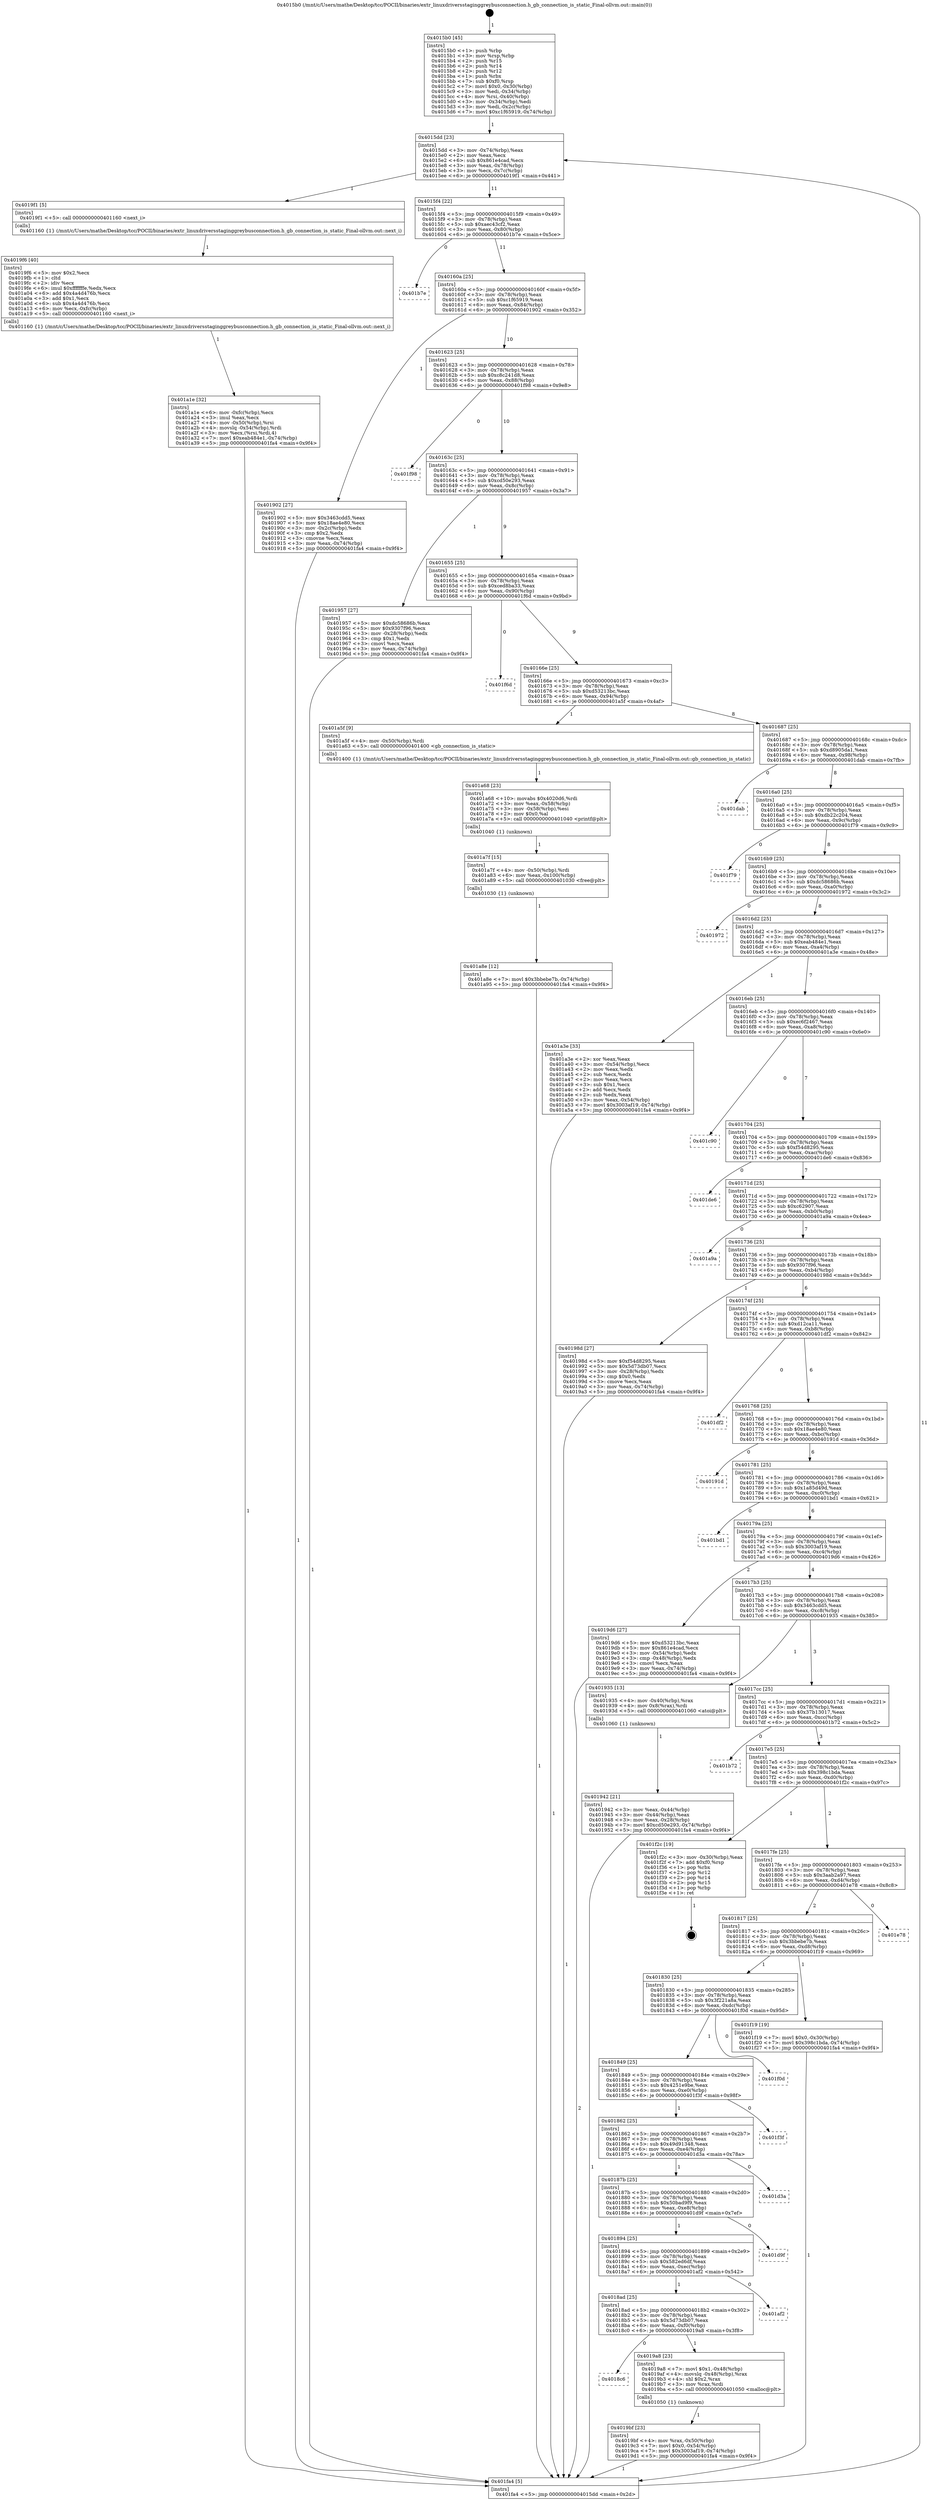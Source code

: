 digraph "0x4015b0" {
  label = "0x4015b0 (/mnt/c/Users/mathe/Desktop/tcc/POCII/binaries/extr_linuxdriversstaginggreybusconnection.h_gb_connection_is_static_Final-ollvm.out::main(0))"
  labelloc = "t"
  node[shape=record]

  Entry [label="",width=0.3,height=0.3,shape=circle,fillcolor=black,style=filled]
  "0x4015dd" [label="{
     0x4015dd [23]\l
     | [instrs]\l
     &nbsp;&nbsp;0x4015dd \<+3\>: mov -0x74(%rbp),%eax\l
     &nbsp;&nbsp;0x4015e0 \<+2\>: mov %eax,%ecx\l
     &nbsp;&nbsp;0x4015e2 \<+6\>: sub $0x861e4cad,%ecx\l
     &nbsp;&nbsp;0x4015e8 \<+3\>: mov %eax,-0x78(%rbp)\l
     &nbsp;&nbsp;0x4015eb \<+3\>: mov %ecx,-0x7c(%rbp)\l
     &nbsp;&nbsp;0x4015ee \<+6\>: je 00000000004019f1 \<main+0x441\>\l
  }"]
  "0x4019f1" [label="{
     0x4019f1 [5]\l
     | [instrs]\l
     &nbsp;&nbsp;0x4019f1 \<+5\>: call 0000000000401160 \<next_i\>\l
     | [calls]\l
     &nbsp;&nbsp;0x401160 \{1\} (/mnt/c/Users/mathe/Desktop/tcc/POCII/binaries/extr_linuxdriversstaginggreybusconnection.h_gb_connection_is_static_Final-ollvm.out::next_i)\l
  }"]
  "0x4015f4" [label="{
     0x4015f4 [22]\l
     | [instrs]\l
     &nbsp;&nbsp;0x4015f4 \<+5\>: jmp 00000000004015f9 \<main+0x49\>\l
     &nbsp;&nbsp;0x4015f9 \<+3\>: mov -0x78(%rbp),%eax\l
     &nbsp;&nbsp;0x4015fc \<+5\>: sub $0xaec43cf2,%eax\l
     &nbsp;&nbsp;0x401601 \<+3\>: mov %eax,-0x80(%rbp)\l
     &nbsp;&nbsp;0x401604 \<+6\>: je 0000000000401b7e \<main+0x5ce\>\l
  }"]
  Exit [label="",width=0.3,height=0.3,shape=circle,fillcolor=black,style=filled,peripheries=2]
  "0x401b7e" [label="{
     0x401b7e\l
  }", style=dashed]
  "0x40160a" [label="{
     0x40160a [25]\l
     | [instrs]\l
     &nbsp;&nbsp;0x40160a \<+5\>: jmp 000000000040160f \<main+0x5f\>\l
     &nbsp;&nbsp;0x40160f \<+3\>: mov -0x78(%rbp),%eax\l
     &nbsp;&nbsp;0x401612 \<+5\>: sub $0xc1f65919,%eax\l
     &nbsp;&nbsp;0x401617 \<+6\>: mov %eax,-0x84(%rbp)\l
     &nbsp;&nbsp;0x40161d \<+6\>: je 0000000000401902 \<main+0x352\>\l
  }"]
  "0x401a8e" [label="{
     0x401a8e [12]\l
     | [instrs]\l
     &nbsp;&nbsp;0x401a8e \<+7\>: movl $0x3bbebe7b,-0x74(%rbp)\l
     &nbsp;&nbsp;0x401a95 \<+5\>: jmp 0000000000401fa4 \<main+0x9f4\>\l
  }"]
  "0x401902" [label="{
     0x401902 [27]\l
     | [instrs]\l
     &nbsp;&nbsp;0x401902 \<+5\>: mov $0x3463cdd5,%eax\l
     &nbsp;&nbsp;0x401907 \<+5\>: mov $0x18ae4e80,%ecx\l
     &nbsp;&nbsp;0x40190c \<+3\>: mov -0x2c(%rbp),%edx\l
     &nbsp;&nbsp;0x40190f \<+3\>: cmp $0x2,%edx\l
     &nbsp;&nbsp;0x401912 \<+3\>: cmovne %ecx,%eax\l
     &nbsp;&nbsp;0x401915 \<+3\>: mov %eax,-0x74(%rbp)\l
     &nbsp;&nbsp;0x401918 \<+5\>: jmp 0000000000401fa4 \<main+0x9f4\>\l
  }"]
  "0x401623" [label="{
     0x401623 [25]\l
     | [instrs]\l
     &nbsp;&nbsp;0x401623 \<+5\>: jmp 0000000000401628 \<main+0x78\>\l
     &nbsp;&nbsp;0x401628 \<+3\>: mov -0x78(%rbp),%eax\l
     &nbsp;&nbsp;0x40162b \<+5\>: sub $0xc8c241d8,%eax\l
     &nbsp;&nbsp;0x401630 \<+6\>: mov %eax,-0x88(%rbp)\l
     &nbsp;&nbsp;0x401636 \<+6\>: je 0000000000401f98 \<main+0x9e8\>\l
  }"]
  "0x401fa4" [label="{
     0x401fa4 [5]\l
     | [instrs]\l
     &nbsp;&nbsp;0x401fa4 \<+5\>: jmp 00000000004015dd \<main+0x2d\>\l
  }"]
  "0x4015b0" [label="{
     0x4015b0 [45]\l
     | [instrs]\l
     &nbsp;&nbsp;0x4015b0 \<+1\>: push %rbp\l
     &nbsp;&nbsp;0x4015b1 \<+3\>: mov %rsp,%rbp\l
     &nbsp;&nbsp;0x4015b4 \<+2\>: push %r15\l
     &nbsp;&nbsp;0x4015b6 \<+2\>: push %r14\l
     &nbsp;&nbsp;0x4015b8 \<+2\>: push %r12\l
     &nbsp;&nbsp;0x4015ba \<+1\>: push %rbx\l
     &nbsp;&nbsp;0x4015bb \<+7\>: sub $0xf0,%rsp\l
     &nbsp;&nbsp;0x4015c2 \<+7\>: movl $0x0,-0x30(%rbp)\l
     &nbsp;&nbsp;0x4015c9 \<+3\>: mov %edi,-0x34(%rbp)\l
     &nbsp;&nbsp;0x4015cc \<+4\>: mov %rsi,-0x40(%rbp)\l
     &nbsp;&nbsp;0x4015d0 \<+3\>: mov -0x34(%rbp),%edi\l
     &nbsp;&nbsp;0x4015d3 \<+3\>: mov %edi,-0x2c(%rbp)\l
     &nbsp;&nbsp;0x4015d6 \<+7\>: movl $0xc1f65919,-0x74(%rbp)\l
  }"]
  "0x401a7f" [label="{
     0x401a7f [15]\l
     | [instrs]\l
     &nbsp;&nbsp;0x401a7f \<+4\>: mov -0x50(%rbp),%rdi\l
     &nbsp;&nbsp;0x401a83 \<+6\>: mov %eax,-0x100(%rbp)\l
     &nbsp;&nbsp;0x401a89 \<+5\>: call 0000000000401030 \<free@plt\>\l
     | [calls]\l
     &nbsp;&nbsp;0x401030 \{1\} (unknown)\l
  }"]
  "0x401f98" [label="{
     0x401f98\l
  }", style=dashed]
  "0x40163c" [label="{
     0x40163c [25]\l
     | [instrs]\l
     &nbsp;&nbsp;0x40163c \<+5\>: jmp 0000000000401641 \<main+0x91\>\l
     &nbsp;&nbsp;0x401641 \<+3\>: mov -0x78(%rbp),%eax\l
     &nbsp;&nbsp;0x401644 \<+5\>: sub $0xcd50e293,%eax\l
     &nbsp;&nbsp;0x401649 \<+6\>: mov %eax,-0x8c(%rbp)\l
     &nbsp;&nbsp;0x40164f \<+6\>: je 0000000000401957 \<main+0x3a7\>\l
  }"]
  "0x401a68" [label="{
     0x401a68 [23]\l
     | [instrs]\l
     &nbsp;&nbsp;0x401a68 \<+10\>: movabs $0x4020d6,%rdi\l
     &nbsp;&nbsp;0x401a72 \<+3\>: mov %eax,-0x58(%rbp)\l
     &nbsp;&nbsp;0x401a75 \<+3\>: mov -0x58(%rbp),%esi\l
     &nbsp;&nbsp;0x401a78 \<+2\>: mov $0x0,%al\l
     &nbsp;&nbsp;0x401a7a \<+5\>: call 0000000000401040 \<printf@plt\>\l
     | [calls]\l
     &nbsp;&nbsp;0x401040 \{1\} (unknown)\l
  }"]
  "0x401957" [label="{
     0x401957 [27]\l
     | [instrs]\l
     &nbsp;&nbsp;0x401957 \<+5\>: mov $0xdc58686b,%eax\l
     &nbsp;&nbsp;0x40195c \<+5\>: mov $0x9307f96,%ecx\l
     &nbsp;&nbsp;0x401961 \<+3\>: mov -0x28(%rbp),%edx\l
     &nbsp;&nbsp;0x401964 \<+3\>: cmp $0x1,%edx\l
     &nbsp;&nbsp;0x401967 \<+3\>: cmovl %ecx,%eax\l
     &nbsp;&nbsp;0x40196a \<+3\>: mov %eax,-0x74(%rbp)\l
     &nbsp;&nbsp;0x40196d \<+5\>: jmp 0000000000401fa4 \<main+0x9f4\>\l
  }"]
  "0x401655" [label="{
     0x401655 [25]\l
     | [instrs]\l
     &nbsp;&nbsp;0x401655 \<+5\>: jmp 000000000040165a \<main+0xaa\>\l
     &nbsp;&nbsp;0x40165a \<+3\>: mov -0x78(%rbp),%eax\l
     &nbsp;&nbsp;0x40165d \<+5\>: sub $0xced8ba33,%eax\l
     &nbsp;&nbsp;0x401662 \<+6\>: mov %eax,-0x90(%rbp)\l
     &nbsp;&nbsp;0x401668 \<+6\>: je 0000000000401f6d \<main+0x9bd\>\l
  }"]
  "0x401a1e" [label="{
     0x401a1e [32]\l
     | [instrs]\l
     &nbsp;&nbsp;0x401a1e \<+6\>: mov -0xfc(%rbp),%ecx\l
     &nbsp;&nbsp;0x401a24 \<+3\>: imul %eax,%ecx\l
     &nbsp;&nbsp;0x401a27 \<+4\>: mov -0x50(%rbp),%rsi\l
     &nbsp;&nbsp;0x401a2b \<+4\>: movslq -0x54(%rbp),%rdi\l
     &nbsp;&nbsp;0x401a2f \<+3\>: mov %ecx,(%rsi,%rdi,4)\l
     &nbsp;&nbsp;0x401a32 \<+7\>: movl $0xeab484e1,-0x74(%rbp)\l
     &nbsp;&nbsp;0x401a39 \<+5\>: jmp 0000000000401fa4 \<main+0x9f4\>\l
  }"]
  "0x401f6d" [label="{
     0x401f6d\l
  }", style=dashed]
  "0x40166e" [label="{
     0x40166e [25]\l
     | [instrs]\l
     &nbsp;&nbsp;0x40166e \<+5\>: jmp 0000000000401673 \<main+0xc3\>\l
     &nbsp;&nbsp;0x401673 \<+3\>: mov -0x78(%rbp),%eax\l
     &nbsp;&nbsp;0x401676 \<+5\>: sub $0xd53213bc,%eax\l
     &nbsp;&nbsp;0x40167b \<+6\>: mov %eax,-0x94(%rbp)\l
     &nbsp;&nbsp;0x401681 \<+6\>: je 0000000000401a5f \<main+0x4af\>\l
  }"]
  "0x4019f6" [label="{
     0x4019f6 [40]\l
     | [instrs]\l
     &nbsp;&nbsp;0x4019f6 \<+5\>: mov $0x2,%ecx\l
     &nbsp;&nbsp;0x4019fb \<+1\>: cltd\l
     &nbsp;&nbsp;0x4019fc \<+2\>: idiv %ecx\l
     &nbsp;&nbsp;0x4019fe \<+6\>: imul $0xfffffffe,%edx,%ecx\l
     &nbsp;&nbsp;0x401a04 \<+6\>: add $0x4a4d476b,%ecx\l
     &nbsp;&nbsp;0x401a0a \<+3\>: add $0x1,%ecx\l
     &nbsp;&nbsp;0x401a0d \<+6\>: sub $0x4a4d476b,%ecx\l
     &nbsp;&nbsp;0x401a13 \<+6\>: mov %ecx,-0xfc(%rbp)\l
     &nbsp;&nbsp;0x401a19 \<+5\>: call 0000000000401160 \<next_i\>\l
     | [calls]\l
     &nbsp;&nbsp;0x401160 \{1\} (/mnt/c/Users/mathe/Desktop/tcc/POCII/binaries/extr_linuxdriversstaginggreybusconnection.h_gb_connection_is_static_Final-ollvm.out::next_i)\l
  }"]
  "0x401a5f" [label="{
     0x401a5f [9]\l
     | [instrs]\l
     &nbsp;&nbsp;0x401a5f \<+4\>: mov -0x50(%rbp),%rdi\l
     &nbsp;&nbsp;0x401a63 \<+5\>: call 0000000000401400 \<gb_connection_is_static\>\l
     | [calls]\l
     &nbsp;&nbsp;0x401400 \{1\} (/mnt/c/Users/mathe/Desktop/tcc/POCII/binaries/extr_linuxdriversstaginggreybusconnection.h_gb_connection_is_static_Final-ollvm.out::gb_connection_is_static)\l
  }"]
  "0x401687" [label="{
     0x401687 [25]\l
     | [instrs]\l
     &nbsp;&nbsp;0x401687 \<+5\>: jmp 000000000040168c \<main+0xdc\>\l
     &nbsp;&nbsp;0x40168c \<+3\>: mov -0x78(%rbp),%eax\l
     &nbsp;&nbsp;0x40168f \<+5\>: sub $0xd8905da1,%eax\l
     &nbsp;&nbsp;0x401694 \<+6\>: mov %eax,-0x98(%rbp)\l
     &nbsp;&nbsp;0x40169a \<+6\>: je 0000000000401dab \<main+0x7fb\>\l
  }"]
  "0x4019bf" [label="{
     0x4019bf [23]\l
     | [instrs]\l
     &nbsp;&nbsp;0x4019bf \<+4\>: mov %rax,-0x50(%rbp)\l
     &nbsp;&nbsp;0x4019c3 \<+7\>: movl $0x0,-0x54(%rbp)\l
     &nbsp;&nbsp;0x4019ca \<+7\>: movl $0x3003af19,-0x74(%rbp)\l
     &nbsp;&nbsp;0x4019d1 \<+5\>: jmp 0000000000401fa4 \<main+0x9f4\>\l
  }"]
  "0x401dab" [label="{
     0x401dab\l
  }", style=dashed]
  "0x4016a0" [label="{
     0x4016a0 [25]\l
     | [instrs]\l
     &nbsp;&nbsp;0x4016a0 \<+5\>: jmp 00000000004016a5 \<main+0xf5\>\l
     &nbsp;&nbsp;0x4016a5 \<+3\>: mov -0x78(%rbp),%eax\l
     &nbsp;&nbsp;0x4016a8 \<+5\>: sub $0xdb22c204,%eax\l
     &nbsp;&nbsp;0x4016ad \<+6\>: mov %eax,-0x9c(%rbp)\l
     &nbsp;&nbsp;0x4016b3 \<+6\>: je 0000000000401f79 \<main+0x9c9\>\l
  }"]
  "0x4018c6" [label="{
     0x4018c6\l
  }", style=dashed]
  "0x401f79" [label="{
     0x401f79\l
  }", style=dashed]
  "0x4016b9" [label="{
     0x4016b9 [25]\l
     | [instrs]\l
     &nbsp;&nbsp;0x4016b9 \<+5\>: jmp 00000000004016be \<main+0x10e\>\l
     &nbsp;&nbsp;0x4016be \<+3\>: mov -0x78(%rbp),%eax\l
     &nbsp;&nbsp;0x4016c1 \<+5\>: sub $0xdc58686b,%eax\l
     &nbsp;&nbsp;0x4016c6 \<+6\>: mov %eax,-0xa0(%rbp)\l
     &nbsp;&nbsp;0x4016cc \<+6\>: je 0000000000401972 \<main+0x3c2\>\l
  }"]
  "0x4019a8" [label="{
     0x4019a8 [23]\l
     | [instrs]\l
     &nbsp;&nbsp;0x4019a8 \<+7\>: movl $0x1,-0x48(%rbp)\l
     &nbsp;&nbsp;0x4019af \<+4\>: movslq -0x48(%rbp),%rax\l
     &nbsp;&nbsp;0x4019b3 \<+4\>: shl $0x2,%rax\l
     &nbsp;&nbsp;0x4019b7 \<+3\>: mov %rax,%rdi\l
     &nbsp;&nbsp;0x4019ba \<+5\>: call 0000000000401050 \<malloc@plt\>\l
     | [calls]\l
     &nbsp;&nbsp;0x401050 \{1\} (unknown)\l
  }"]
  "0x401972" [label="{
     0x401972\l
  }", style=dashed]
  "0x4016d2" [label="{
     0x4016d2 [25]\l
     | [instrs]\l
     &nbsp;&nbsp;0x4016d2 \<+5\>: jmp 00000000004016d7 \<main+0x127\>\l
     &nbsp;&nbsp;0x4016d7 \<+3\>: mov -0x78(%rbp),%eax\l
     &nbsp;&nbsp;0x4016da \<+5\>: sub $0xeab484e1,%eax\l
     &nbsp;&nbsp;0x4016df \<+6\>: mov %eax,-0xa4(%rbp)\l
     &nbsp;&nbsp;0x4016e5 \<+6\>: je 0000000000401a3e \<main+0x48e\>\l
  }"]
  "0x4018ad" [label="{
     0x4018ad [25]\l
     | [instrs]\l
     &nbsp;&nbsp;0x4018ad \<+5\>: jmp 00000000004018b2 \<main+0x302\>\l
     &nbsp;&nbsp;0x4018b2 \<+3\>: mov -0x78(%rbp),%eax\l
     &nbsp;&nbsp;0x4018b5 \<+5\>: sub $0x5d73db07,%eax\l
     &nbsp;&nbsp;0x4018ba \<+6\>: mov %eax,-0xf0(%rbp)\l
     &nbsp;&nbsp;0x4018c0 \<+6\>: je 00000000004019a8 \<main+0x3f8\>\l
  }"]
  "0x401a3e" [label="{
     0x401a3e [33]\l
     | [instrs]\l
     &nbsp;&nbsp;0x401a3e \<+2\>: xor %eax,%eax\l
     &nbsp;&nbsp;0x401a40 \<+3\>: mov -0x54(%rbp),%ecx\l
     &nbsp;&nbsp;0x401a43 \<+2\>: mov %eax,%edx\l
     &nbsp;&nbsp;0x401a45 \<+2\>: sub %ecx,%edx\l
     &nbsp;&nbsp;0x401a47 \<+2\>: mov %eax,%ecx\l
     &nbsp;&nbsp;0x401a49 \<+3\>: sub $0x1,%ecx\l
     &nbsp;&nbsp;0x401a4c \<+2\>: add %ecx,%edx\l
     &nbsp;&nbsp;0x401a4e \<+2\>: sub %edx,%eax\l
     &nbsp;&nbsp;0x401a50 \<+3\>: mov %eax,-0x54(%rbp)\l
     &nbsp;&nbsp;0x401a53 \<+7\>: movl $0x3003af19,-0x74(%rbp)\l
     &nbsp;&nbsp;0x401a5a \<+5\>: jmp 0000000000401fa4 \<main+0x9f4\>\l
  }"]
  "0x4016eb" [label="{
     0x4016eb [25]\l
     | [instrs]\l
     &nbsp;&nbsp;0x4016eb \<+5\>: jmp 00000000004016f0 \<main+0x140\>\l
     &nbsp;&nbsp;0x4016f0 \<+3\>: mov -0x78(%rbp),%eax\l
     &nbsp;&nbsp;0x4016f3 \<+5\>: sub $0xec6f2467,%eax\l
     &nbsp;&nbsp;0x4016f8 \<+6\>: mov %eax,-0xa8(%rbp)\l
     &nbsp;&nbsp;0x4016fe \<+6\>: je 0000000000401c90 \<main+0x6e0\>\l
  }"]
  "0x401af2" [label="{
     0x401af2\l
  }", style=dashed]
  "0x401c90" [label="{
     0x401c90\l
  }", style=dashed]
  "0x401704" [label="{
     0x401704 [25]\l
     | [instrs]\l
     &nbsp;&nbsp;0x401704 \<+5\>: jmp 0000000000401709 \<main+0x159\>\l
     &nbsp;&nbsp;0x401709 \<+3\>: mov -0x78(%rbp),%eax\l
     &nbsp;&nbsp;0x40170c \<+5\>: sub $0xf54d8295,%eax\l
     &nbsp;&nbsp;0x401711 \<+6\>: mov %eax,-0xac(%rbp)\l
     &nbsp;&nbsp;0x401717 \<+6\>: je 0000000000401de6 \<main+0x836\>\l
  }"]
  "0x401894" [label="{
     0x401894 [25]\l
     | [instrs]\l
     &nbsp;&nbsp;0x401894 \<+5\>: jmp 0000000000401899 \<main+0x2e9\>\l
     &nbsp;&nbsp;0x401899 \<+3\>: mov -0x78(%rbp),%eax\l
     &nbsp;&nbsp;0x40189c \<+5\>: sub $0x582ed6df,%eax\l
     &nbsp;&nbsp;0x4018a1 \<+6\>: mov %eax,-0xec(%rbp)\l
     &nbsp;&nbsp;0x4018a7 \<+6\>: je 0000000000401af2 \<main+0x542\>\l
  }"]
  "0x401de6" [label="{
     0x401de6\l
  }", style=dashed]
  "0x40171d" [label="{
     0x40171d [25]\l
     | [instrs]\l
     &nbsp;&nbsp;0x40171d \<+5\>: jmp 0000000000401722 \<main+0x172\>\l
     &nbsp;&nbsp;0x401722 \<+3\>: mov -0x78(%rbp),%eax\l
     &nbsp;&nbsp;0x401725 \<+5\>: sub $0xc62907,%eax\l
     &nbsp;&nbsp;0x40172a \<+6\>: mov %eax,-0xb0(%rbp)\l
     &nbsp;&nbsp;0x401730 \<+6\>: je 0000000000401a9a \<main+0x4ea\>\l
  }"]
  "0x401d9f" [label="{
     0x401d9f\l
  }", style=dashed]
  "0x401a9a" [label="{
     0x401a9a\l
  }", style=dashed]
  "0x401736" [label="{
     0x401736 [25]\l
     | [instrs]\l
     &nbsp;&nbsp;0x401736 \<+5\>: jmp 000000000040173b \<main+0x18b\>\l
     &nbsp;&nbsp;0x40173b \<+3\>: mov -0x78(%rbp),%eax\l
     &nbsp;&nbsp;0x40173e \<+5\>: sub $0x9307f96,%eax\l
     &nbsp;&nbsp;0x401743 \<+6\>: mov %eax,-0xb4(%rbp)\l
     &nbsp;&nbsp;0x401749 \<+6\>: je 000000000040198d \<main+0x3dd\>\l
  }"]
  "0x40187b" [label="{
     0x40187b [25]\l
     | [instrs]\l
     &nbsp;&nbsp;0x40187b \<+5\>: jmp 0000000000401880 \<main+0x2d0\>\l
     &nbsp;&nbsp;0x401880 \<+3\>: mov -0x78(%rbp),%eax\l
     &nbsp;&nbsp;0x401883 \<+5\>: sub $0x50bad9f9,%eax\l
     &nbsp;&nbsp;0x401888 \<+6\>: mov %eax,-0xe8(%rbp)\l
     &nbsp;&nbsp;0x40188e \<+6\>: je 0000000000401d9f \<main+0x7ef\>\l
  }"]
  "0x40198d" [label="{
     0x40198d [27]\l
     | [instrs]\l
     &nbsp;&nbsp;0x40198d \<+5\>: mov $0xf54d8295,%eax\l
     &nbsp;&nbsp;0x401992 \<+5\>: mov $0x5d73db07,%ecx\l
     &nbsp;&nbsp;0x401997 \<+3\>: mov -0x28(%rbp),%edx\l
     &nbsp;&nbsp;0x40199a \<+3\>: cmp $0x0,%edx\l
     &nbsp;&nbsp;0x40199d \<+3\>: cmove %ecx,%eax\l
     &nbsp;&nbsp;0x4019a0 \<+3\>: mov %eax,-0x74(%rbp)\l
     &nbsp;&nbsp;0x4019a3 \<+5\>: jmp 0000000000401fa4 \<main+0x9f4\>\l
  }"]
  "0x40174f" [label="{
     0x40174f [25]\l
     | [instrs]\l
     &nbsp;&nbsp;0x40174f \<+5\>: jmp 0000000000401754 \<main+0x1a4\>\l
     &nbsp;&nbsp;0x401754 \<+3\>: mov -0x78(%rbp),%eax\l
     &nbsp;&nbsp;0x401757 \<+5\>: sub $0xd12ca11,%eax\l
     &nbsp;&nbsp;0x40175c \<+6\>: mov %eax,-0xb8(%rbp)\l
     &nbsp;&nbsp;0x401762 \<+6\>: je 0000000000401df2 \<main+0x842\>\l
  }"]
  "0x401d3a" [label="{
     0x401d3a\l
  }", style=dashed]
  "0x401df2" [label="{
     0x401df2\l
  }", style=dashed]
  "0x401768" [label="{
     0x401768 [25]\l
     | [instrs]\l
     &nbsp;&nbsp;0x401768 \<+5\>: jmp 000000000040176d \<main+0x1bd\>\l
     &nbsp;&nbsp;0x40176d \<+3\>: mov -0x78(%rbp),%eax\l
     &nbsp;&nbsp;0x401770 \<+5\>: sub $0x18ae4e80,%eax\l
     &nbsp;&nbsp;0x401775 \<+6\>: mov %eax,-0xbc(%rbp)\l
     &nbsp;&nbsp;0x40177b \<+6\>: je 000000000040191d \<main+0x36d\>\l
  }"]
  "0x401862" [label="{
     0x401862 [25]\l
     | [instrs]\l
     &nbsp;&nbsp;0x401862 \<+5\>: jmp 0000000000401867 \<main+0x2b7\>\l
     &nbsp;&nbsp;0x401867 \<+3\>: mov -0x78(%rbp),%eax\l
     &nbsp;&nbsp;0x40186a \<+5\>: sub $0x49d91348,%eax\l
     &nbsp;&nbsp;0x40186f \<+6\>: mov %eax,-0xe4(%rbp)\l
     &nbsp;&nbsp;0x401875 \<+6\>: je 0000000000401d3a \<main+0x78a\>\l
  }"]
  "0x40191d" [label="{
     0x40191d\l
  }", style=dashed]
  "0x401781" [label="{
     0x401781 [25]\l
     | [instrs]\l
     &nbsp;&nbsp;0x401781 \<+5\>: jmp 0000000000401786 \<main+0x1d6\>\l
     &nbsp;&nbsp;0x401786 \<+3\>: mov -0x78(%rbp),%eax\l
     &nbsp;&nbsp;0x401789 \<+5\>: sub $0x1a85d49d,%eax\l
     &nbsp;&nbsp;0x40178e \<+6\>: mov %eax,-0xc0(%rbp)\l
     &nbsp;&nbsp;0x401794 \<+6\>: je 0000000000401bd1 \<main+0x621\>\l
  }"]
  "0x401f3f" [label="{
     0x401f3f\l
  }", style=dashed]
  "0x401bd1" [label="{
     0x401bd1\l
  }", style=dashed]
  "0x40179a" [label="{
     0x40179a [25]\l
     | [instrs]\l
     &nbsp;&nbsp;0x40179a \<+5\>: jmp 000000000040179f \<main+0x1ef\>\l
     &nbsp;&nbsp;0x40179f \<+3\>: mov -0x78(%rbp),%eax\l
     &nbsp;&nbsp;0x4017a2 \<+5\>: sub $0x3003af19,%eax\l
     &nbsp;&nbsp;0x4017a7 \<+6\>: mov %eax,-0xc4(%rbp)\l
     &nbsp;&nbsp;0x4017ad \<+6\>: je 00000000004019d6 \<main+0x426\>\l
  }"]
  "0x401849" [label="{
     0x401849 [25]\l
     | [instrs]\l
     &nbsp;&nbsp;0x401849 \<+5\>: jmp 000000000040184e \<main+0x29e\>\l
     &nbsp;&nbsp;0x40184e \<+3\>: mov -0x78(%rbp),%eax\l
     &nbsp;&nbsp;0x401851 \<+5\>: sub $0x4251e9be,%eax\l
     &nbsp;&nbsp;0x401856 \<+6\>: mov %eax,-0xe0(%rbp)\l
     &nbsp;&nbsp;0x40185c \<+6\>: je 0000000000401f3f \<main+0x98f\>\l
  }"]
  "0x4019d6" [label="{
     0x4019d6 [27]\l
     | [instrs]\l
     &nbsp;&nbsp;0x4019d6 \<+5\>: mov $0xd53213bc,%eax\l
     &nbsp;&nbsp;0x4019db \<+5\>: mov $0x861e4cad,%ecx\l
     &nbsp;&nbsp;0x4019e0 \<+3\>: mov -0x54(%rbp),%edx\l
     &nbsp;&nbsp;0x4019e3 \<+3\>: cmp -0x48(%rbp),%edx\l
     &nbsp;&nbsp;0x4019e6 \<+3\>: cmovl %ecx,%eax\l
     &nbsp;&nbsp;0x4019e9 \<+3\>: mov %eax,-0x74(%rbp)\l
     &nbsp;&nbsp;0x4019ec \<+5\>: jmp 0000000000401fa4 \<main+0x9f4\>\l
  }"]
  "0x4017b3" [label="{
     0x4017b3 [25]\l
     | [instrs]\l
     &nbsp;&nbsp;0x4017b3 \<+5\>: jmp 00000000004017b8 \<main+0x208\>\l
     &nbsp;&nbsp;0x4017b8 \<+3\>: mov -0x78(%rbp),%eax\l
     &nbsp;&nbsp;0x4017bb \<+5\>: sub $0x3463cdd5,%eax\l
     &nbsp;&nbsp;0x4017c0 \<+6\>: mov %eax,-0xc8(%rbp)\l
     &nbsp;&nbsp;0x4017c6 \<+6\>: je 0000000000401935 \<main+0x385\>\l
  }"]
  "0x401f0d" [label="{
     0x401f0d\l
  }", style=dashed]
  "0x401935" [label="{
     0x401935 [13]\l
     | [instrs]\l
     &nbsp;&nbsp;0x401935 \<+4\>: mov -0x40(%rbp),%rax\l
     &nbsp;&nbsp;0x401939 \<+4\>: mov 0x8(%rax),%rdi\l
     &nbsp;&nbsp;0x40193d \<+5\>: call 0000000000401060 \<atoi@plt\>\l
     | [calls]\l
     &nbsp;&nbsp;0x401060 \{1\} (unknown)\l
  }"]
  "0x4017cc" [label="{
     0x4017cc [25]\l
     | [instrs]\l
     &nbsp;&nbsp;0x4017cc \<+5\>: jmp 00000000004017d1 \<main+0x221\>\l
     &nbsp;&nbsp;0x4017d1 \<+3\>: mov -0x78(%rbp),%eax\l
     &nbsp;&nbsp;0x4017d4 \<+5\>: sub $0x37b13017,%eax\l
     &nbsp;&nbsp;0x4017d9 \<+6\>: mov %eax,-0xcc(%rbp)\l
     &nbsp;&nbsp;0x4017df \<+6\>: je 0000000000401b72 \<main+0x5c2\>\l
  }"]
  "0x401942" [label="{
     0x401942 [21]\l
     | [instrs]\l
     &nbsp;&nbsp;0x401942 \<+3\>: mov %eax,-0x44(%rbp)\l
     &nbsp;&nbsp;0x401945 \<+3\>: mov -0x44(%rbp),%eax\l
     &nbsp;&nbsp;0x401948 \<+3\>: mov %eax,-0x28(%rbp)\l
     &nbsp;&nbsp;0x40194b \<+7\>: movl $0xcd50e293,-0x74(%rbp)\l
     &nbsp;&nbsp;0x401952 \<+5\>: jmp 0000000000401fa4 \<main+0x9f4\>\l
  }"]
  "0x401830" [label="{
     0x401830 [25]\l
     | [instrs]\l
     &nbsp;&nbsp;0x401830 \<+5\>: jmp 0000000000401835 \<main+0x285\>\l
     &nbsp;&nbsp;0x401835 \<+3\>: mov -0x78(%rbp),%eax\l
     &nbsp;&nbsp;0x401838 \<+5\>: sub $0x3f221a8a,%eax\l
     &nbsp;&nbsp;0x40183d \<+6\>: mov %eax,-0xdc(%rbp)\l
     &nbsp;&nbsp;0x401843 \<+6\>: je 0000000000401f0d \<main+0x95d\>\l
  }"]
  "0x401b72" [label="{
     0x401b72\l
  }", style=dashed]
  "0x4017e5" [label="{
     0x4017e5 [25]\l
     | [instrs]\l
     &nbsp;&nbsp;0x4017e5 \<+5\>: jmp 00000000004017ea \<main+0x23a\>\l
     &nbsp;&nbsp;0x4017ea \<+3\>: mov -0x78(%rbp),%eax\l
     &nbsp;&nbsp;0x4017ed \<+5\>: sub $0x398c1bda,%eax\l
     &nbsp;&nbsp;0x4017f2 \<+6\>: mov %eax,-0xd0(%rbp)\l
     &nbsp;&nbsp;0x4017f8 \<+6\>: je 0000000000401f2c \<main+0x97c\>\l
  }"]
  "0x401f19" [label="{
     0x401f19 [19]\l
     | [instrs]\l
     &nbsp;&nbsp;0x401f19 \<+7\>: movl $0x0,-0x30(%rbp)\l
     &nbsp;&nbsp;0x401f20 \<+7\>: movl $0x398c1bda,-0x74(%rbp)\l
     &nbsp;&nbsp;0x401f27 \<+5\>: jmp 0000000000401fa4 \<main+0x9f4\>\l
  }"]
  "0x401f2c" [label="{
     0x401f2c [19]\l
     | [instrs]\l
     &nbsp;&nbsp;0x401f2c \<+3\>: mov -0x30(%rbp),%eax\l
     &nbsp;&nbsp;0x401f2f \<+7\>: add $0xf0,%rsp\l
     &nbsp;&nbsp;0x401f36 \<+1\>: pop %rbx\l
     &nbsp;&nbsp;0x401f37 \<+2\>: pop %r12\l
     &nbsp;&nbsp;0x401f39 \<+2\>: pop %r14\l
     &nbsp;&nbsp;0x401f3b \<+2\>: pop %r15\l
     &nbsp;&nbsp;0x401f3d \<+1\>: pop %rbp\l
     &nbsp;&nbsp;0x401f3e \<+1\>: ret\l
  }"]
  "0x4017fe" [label="{
     0x4017fe [25]\l
     | [instrs]\l
     &nbsp;&nbsp;0x4017fe \<+5\>: jmp 0000000000401803 \<main+0x253\>\l
     &nbsp;&nbsp;0x401803 \<+3\>: mov -0x78(%rbp),%eax\l
     &nbsp;&nbsp;0x401806 \<+5\>: sub $0x3aab2a97,%eax\l
     &nbsp;&nbsp;0x40180b \<+6\>: mov %eax,-0xd4(%rbp)\l
     &nbsp;&nbsp;0x401811 \<+6\>: je 0000000000401e78 \<main+0x8c8\>\l
  }"]
  "0x401817" [label="{
     0x401817 [25]\l
     | [instrs]\l
     &nbsp;&nbsp;0x401817 \<+5\>: jmp 000000000040181c \<main+0x26c\>\l
     &nbsp;&nbsp;0x40181c \<+3\>: mov -0x78(%rbp),%eax\l
     &nbsp;&nbsp;0x40181f \<+5\>: sub $0x3bbebe7b,%eax\l
     &nbsp;&nbsp;0x401824 \<+6\>: mov %eax,-0xd8(%rbp)\l
     &nbsp;&nbsp;0x40182a \<+6\>: je 0000000000401f19 \<main+0x969\>\l
  }"]
  "0x401e78" [label="{
     0x401e78\l
  }", style=dashed]
  Entry -> "0x4015b0" [label=" 1"]
  "0x4015dd" -> "0x4019f1" [label=" 1"]
  "0x4015dd" -> "0x4015f4" [label=" 11"]
  "0x401f2c" -> Exit [label=" 1"]
  "0x4015f4" -> "0x401b7e" [label=" 0"]
  "0x4015f4" -> "0x40160a" [label=" 11"]
  "0x401f19" -> "0x401fa4" [label=" 1"]
  "0x40160a" -> "0x401902" [label=" 1"]
  "0x40160a" -> "0x401623" [label=" 10"]
  "0x401902" -> "0x401fa4" [label=" 1"]
  "0x4015b0" -> "0x4015dd" [label=" 1"]
  "0x401fa4" -> "0x4015dd" [label=" 11"]
  "0x401a8e" -> "0x401fa4" [label=" 1"]
  "0x401623" -> "0x401f98" [label=" 0"]
  "0x401623" -> "0x40163c" [label=" 10"]
  "0x401a7f" -> "0x401a8e" [label=" 1"]
  "0x40163c" -> "0x401957" [label=" 1"]
  "0x40163c" -> "0x401655" [label=" 9"]
  "0x401a68" -> "0x401a7f" [label=" 1"]
  "0x401655" -> "0x401f6d" [label=" 0"]
  "0x401655" -> "0x40166e" [label=" 9"]
  "0x401a5f" -> "0x401a68" [label=" 1"]
  "0x40166e" -> "0x401a5f" [label=" 1"]
  "0x40166e" -> "0x401687" [label=" 8"]
  "0x401a3e" -> "0x401fa4" [label=" 1"]
  "0x401687" -> "0x401dab" [label=" 0"]
  "0x401687" -> "0x4016a0" [label=" 8"]
  "0x401a1e" -> "0x401fa4" [label=" 1"]
  "0x4016a0" -> "0x401f79" [label=" 0"]
  "0x4016a0" -> "0x4016b9" [label=" 8"]
  "0x4019f6" -> "0x401a1e" [label=" 1"]
  "0x4016b9" -> "0x401972" [label=" 0"]
  "0x4016b9" -> "0x4016d2" [label=" 8"]
  "0x4019f1" -> "0x4019f6" [label=" 1"]
  "0x4016d2" -> "0x401a3e" [label=" 1"]
  "0x4016d2" -> "0x4016eb" [label=" 7"]
  "0x4019bf" -> "0x401fa4" [label=" 1"]
  "0x4016eb" -> "0x401c90" [label=" 0"]
  "0x4016eb" -> "0x401704" [label=" 7"]
  "0x4019a8" -> "0x4019bf" [label=" 1"]
  "0x401704" -> "0x401de6" [label=" 0"]
  "0x401704" -> "0x40171d" [label=" 7"]
  "0x4018ad" -> "0x4019a8" [label=" 1"]
  "0x40171d" -> "0x401a9a" [label=" 0"]
  "0x40171d" -> "0x401736" [label=" 7"]
  "0x4019d6" -> "0x401fa4" [label=" 2"]
  "0x401736" -> "0x40198d" [label=" 1"]
  "0x401736" -> "0x40174f" [label=" 6"]
  "0x401894" -> "0x401af2" [label=" 0"]
  "0x40174f" -> "0x401df2" [label=" 0"]
  "0x40174f" -> "0x401768" [label=" 6"]
  "0x4018ad" -> "0x4018c6" [label=" 0"]
  "0x401768" -> "0x40191d" [label=" 0"]
  "0x401768" -> "0x401781" [label=" 6"]
  "0x40187b" -> "0x401d9f" [label=" 0"]
  "0x401781" -> "0x401bd1" [label=" 0"]
  "0x401781" -> "0x40179a" [label=" 6"]
  "0x401894" -> "0x4018ad" [label=" 1"]
  "0x40179a" -> "0x4019d6" [label=" 2"]
  "0x40179a" -> "0x4017b3" [label=" 4"]
  "0x401862" -> "0x401d3a" [label=" 0"]
  "0x4017b3" -> "0x401935" [label=" 1"]
  "0x4017b3" -> "0x4017cc" [label=" 3"]
  "0x401935" -> "0x401942" [label=" 1"]
  "0x401942" -> "0x401fa4" [label=" 1"]
  "0x401957" -> "0x401fa4" [label=" 1"]
  "0x40198d" -> "0x401fa4" [label=" 1"]
  "0x40187b" -> "0x401894" [label=" 1"]
  "0x4017cc" -> "0x401b72" [label=" 0"]
  "0x4017cc" -> "0x4017e5" [label=" 3"]
  "0x401849" -> "0x401f3f" [label=" 0"]
  "0x4017e5" -> "0x401f2c" [label=" 1"]
  "0x4017e5" -> "0x4017fe" [label=" 2"]
  "0x401862" -> "0x40187b" [label=" 1"]
  "0x4017fe" -> "0x401e78" [label=" 0"]
  "0x4017fe" -> "0x401817" [label=" 2"]
  "0x401830" -> "0x401849" [label=" 1"]
  "0x401817" -> "0x401f19" [label=" 1"]
  "0x401817" -> "0x401830" [label=" 1"]
  "0x401849" -> "0x401862" [label=" 1"]
  "0x401830" -> "0x401f0d" [label=" 0"]
}
